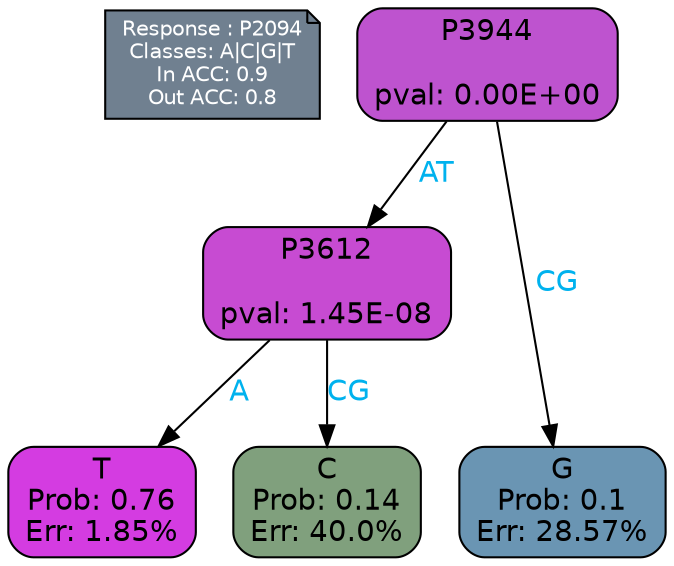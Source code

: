 digraph Tree {
node [shape=box, style="filled, rounded", color="black", fontname=helvetica] ;
graph [ranksep=equally, splines=polylines, bgcolor=transparent, dpi=600] ;
edge [fontname=helvetica] ;
LEGEND [label="Response : P2094
Classes: A|C|G|T
In ACC: 0.9
Out ACC: 0.8
",shape=note,align=left,style=filled,fillcolor="slategray",fontcolor="white",fontsize=10];1 [label="P3944

pval: 0.00E+00", fillcolor="#be53cf"] ;
2 [label="P3612

pval: 1.45E-08", fillcolor="#c74bd2"] ;
3 [label="T
Prob: 0.76
Err: 1.85%", fillcolor="#d43ce1"] ;
4 [label="C
Prob: 0.14
Err: 40.0%", fillcolor="#80a07d"] ;
5 [label="G
Prob: 0.1
Err: 28.57%", fillcolor="#6a95b3"] ;
1 -> 2 [label="AT",fontcolor=deepskyblue2] ;
1 -> 5 [label="CG",fontcolor=deepskyblue2] ;
2 -> 3 [label="A",fontcolor=deepskyblue2] ;
2 -> 4 [label="CG",fontcolor=deepskyblue2] ;
{rank = same; 3;4;5;}{rank = same; LEGEND;1;}}